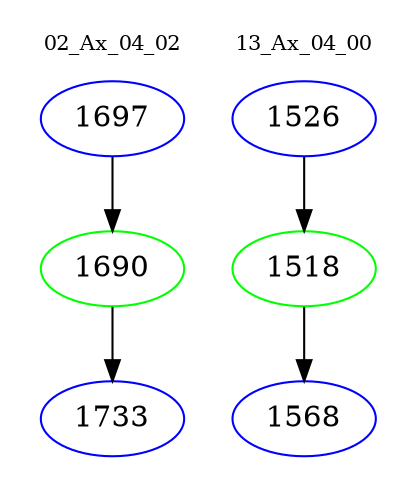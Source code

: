 digraph{
subgraph cluster_0 {
color = white
label = "02_Ax_04_02";
fontsize=10;
T0_1697 [label="1697", color="blue"]
T0_1697 -> T0_1690 [color="black"]
T0_1690 [label="1690", color="green"]
T0_1690 -> T0_1733 [color="black"]
T0_1733 [label="1733", color="blue"]
}
subgraph cluster_1 {
color = white
label = "13_Ax_04_00";
fontsize=10;
T1_1526 [label="1526", color="blue"]
T1_1526 -> T1_1518 [color="black"]
T1_1518 [label="1518", color="green"]
T1_1518 -> T1_1568 [color="black"]
T1_1568 [label="1568", color="blue"]
}
}
